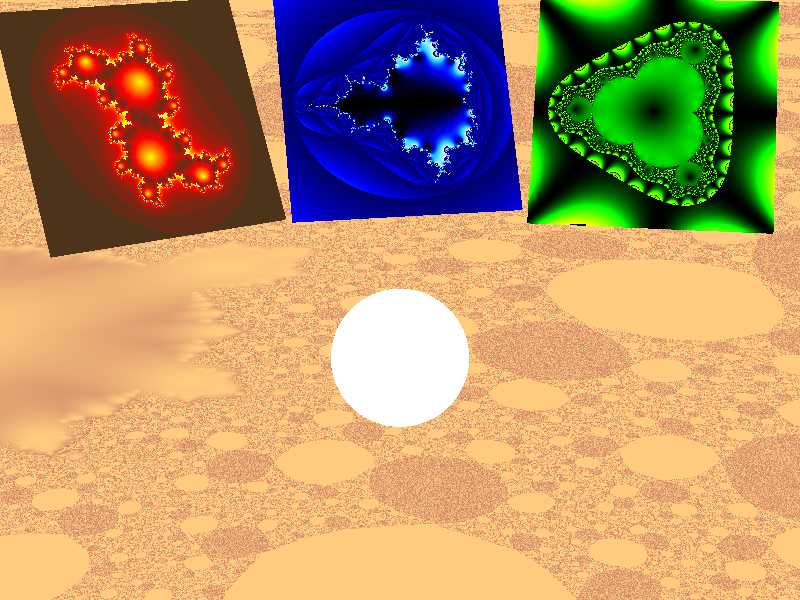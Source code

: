 // Persistence Of Vision raytracer version 3.5 sample file.
//	File: fractals1.pov
//	Last updated: 6/5/02
//	Author: Juha Nieminen
//	Description:
// Demonstrates the use of fractal patterns.
// The fractals used are:
// - Floor: magnet1m as both pigment and normal with
//   interior type 1 in both and exterior type 5 in pigment.
// - Left box: A julia pigment with interior type 1.
// - Middle box: A mandelbrot pigment with interior type 5
//   and exterior type 6.
// - Right box: A mandel4 pigment with interior type 1
//   and exterior type 5.
// - Sphere: A julia4 normal.
//
// -w320 -h240
// -w800 -h600 +a0.3

global_settings {
  max_trace_level 5
}

camera { location <-1,2,-5>*1.2 look_at y*.2 angle 35 }
light_source { <10,50,-30>, 1 }

// Floor made with magnet1m:
plane
{ -z,0
  texture
  { pigment
    { magnet 1 mandel 50
      color_map
      { [0 rgb <1,.8,.5>]
        [1 rgb <.8,.5,.4>]
      }
      interior 1,200
      exterior 5,1
    }
    normal
    { magnet 1 mandel 50 .2
      slope_map
      { [0 <1,0>][1 <0,-1>]
      }
      interior 1,200
      accuracy .0005
    }
    finish { specular .5 reflection .5 }

    translate <-1.9,-1,0>
    scale 20
  }
  rotate x*90
}

// Julia:
box
{ <-2,-2,0><2,2,-.1>
  pigment
  { julia <.3,.44> 30
    interior 1,1
    color_map
    { [0 rgb <.3,.2,.1>][.25 rgb x][.5 rgb x+y][1 rgb 1]
    }
    scale 1.3
  }
  translate y*2 scale .4
  rotate <30,-20,0>
  translate <-1.1,0,2>
}

// Mandel:
box
{ <-2,-2,0><2,2,-.1>
  pigment
  { mandel 10 color_map
    { [0 rgb 0][.25 rgb z][.5 rgb <.1,.8,1>][1 rgb 1]
    }
    interior 5,2
    exterior 6,.05
    translate x*.6
    scale 1.3
  }
  translate y*2 scale .4
  rotate <30,0,0>
  translate <.5,0,2.2>
}

// Mandel4:
box
{ <-2,-2,0><2,2,-.1>
  pigment
  { mandel 50
    exponent 4
    interior 1,.5
    exterior 5,.01
    color_map
    { [0 rgb 0][.3 rgb y][.6 rgb <.5,1,0>][1 rgb x+y]
    }
    scale 1.3
  }
  translate y*2 scale .4
  rotate <30,20,0>
  translate <2,0,1.6>
}

// Julia4:
sphere
{ 0,2
  pigment { rgb 1 }
  normal
  { julia <-.5,.5> 10 1
    exponent 4
    slope_map { [0 <0,0>][.5 <.5,1>][1 <1,0>] }
    scale 1.5
    rotate x*30
  }
  finish { specular .5 reflection .4 }
  translate y*2
  scale .15 translate <-.2,0,-1>
}
